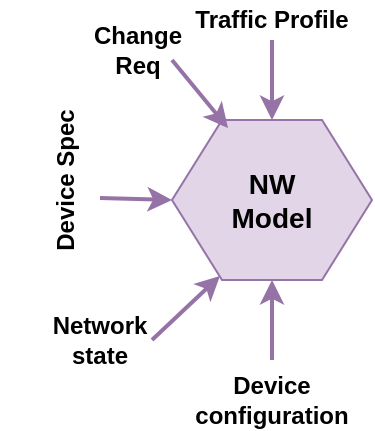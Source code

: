<mxfile version="12.9.10" type="github"><diagram id="h_iw1HLlaXEuXYO7uz63" name="Page-1"><mxGraphModel dx="1353" dy="753" grid="1" gridSize="10" guides="1" tooltips="1" connect="1" arrows="1" fold="1" page="1" pageScale="1" pageWidth="850" pageHeight="1100" math="0" shadow="0"><root><mxCell id="0"/><mxCell id="1" parent="0"/><mxCell id="1ZvdBgC_ewjGmu3FpjU8-2" value="&lt;b style=&quot;font-size: 14px&quot;&gt;NW&lt;br&gt;Model&lt;/b&gt;" style="shape=hexagon;perimeter=hexagonPerimeter2;whiteSpace=wrap;html=1;fillColor=#e1d5e7;strokeColor=#9673a6;" vertex="1" parent="1"><mxGeometry x="150" y="360" width="100" height="80" as="geometry"/></mxCell><mxCell id="1ZvdBgC_ewjGmu3FpjU8-3" value="" style="endArrow=classic;html=1;entryX=0.5;entryY=0;entryDx=0;entryDy=0;fillColor=#e1d5e7;strokeColor=#9673a6;strokeWidth=2;" edge="1" parent="1" target="1ZvdBgC_ewjGmu3FpjU8-2"><mxGeometry width="50" height="50" relative="1" as="geometry"><mxPoint x="200" y="320" as="sourcePoint"/><mxPoint x="480" y="360" as="targetPoint"/></mxGeometry></mxCell><mxCell id="1ZvdBgC_ewjGmu3FpjU8-5" value="&lt;b&gt;Traffic Profile&lt;/b&gt;" style="text;html=1;strokeColor=none;fillColor=none;align=center;verticalAlign=middle;whiteSpace=wrap;rounded=0;" vertex="1" parent="1"><mxGeometry x="150" y="300" width="100" height="20" as="geometry"/></mxCell><mxCell id="1ZvdBgC_ewjGmu3FpjU8-7" value="" style="endArrow=classic;html=1;entryX=0;entryY=0.5;entryDx=0;entryDy=0;fillColor=#e1d5e7;strokeColor=#9673a6;strokeWidth=2;exitX=0.41;exitY=1.35;exitDx=0;exitDy=0;exitPerimeter=0;" edge="1" parent="1" source="1ZvdBgC_ewjGmu3FpjU8-8" target="1ZvdBgC_ewjGmu3FpjU8-2"><mxGeometry width="50" height="50" relative="1" as="geometry"><mxPoint x="120" y="400" as="sourcePoint"/><mxPoint x="320" y="370" as="targetPoint"/></mxGeometry></mxCell><mxCell id="1ZvdBgC_ewjGmu3FpjU8-8" value="&lt;b&gt;Device Spec&lt;/b&gt;" style="text;html=1;strokeColor=none;fillColor=none;align=center;verticalAlign=middle;whiteSpace=wrap;rounded=0;rotation=-90;horizontal=1;textDirection=rtl;" vertex="1" parent="1"><mxGeometry x="47" y="380" width="100" height="20" as="geometry"/></mxCell><mxCell id="1ZvdBgC_ewjGmu3FpjU8-9" value="" style="endArrow=classic;html=1;entryX=0.5;entryY=1;entryDx=0;entryDy=0;fillColor=#e1d5e7;strokeColor=#9673a6;strokeWidth=2;" edge="1" parent="1" target="1ZvdBgC_ewjGmu3FpjU8-2"><mxGeometry width="50" height="50" relative="1" as="geometry"><mxPoint x="200" y="480" as="sourcePoint"/><mxPoint x="199.5" y="500" as="targetPoint"/></mxGeometry></mxCell><mxCell id="1ZvdBgC_ewjGmu3FpjU8-10" value="&lt;b&gt;Device configuration&lt;/b&gt;" style="text;html=1;strokeColor=none;fillColor=none;align=center;verticalAlign=middle;whiteSpace=wrap;rounded=0;" vertex="1" parent="1"><mxGeometry x="150" y="490" width="100" height="20" as="geometry"/></mxCell><mxCell id="1ZvdBgC_ewjGmu3FpjU8-11" value="" style="endArrow=classic;html=1;entryX=0.24;entryY=0.975;entryDx=0;entryDy=0;fillColor=#e1d5e7;strokeColor=#9673a6;strokeWidth=2;entryPerimeter=0;" edge="1" parent="1" target="1ZvdBgC_ewjGmu3FpjU8-2"><mxGeometry width="50" height="50" relative="1" as="geometry"><mxPoint x="140" y="470" as="sourcePoint"/><mxPoint x="280" y="440" as="targetPoint"/></mxGeometry></mxCell><mxCell id="1ZvdBgC_ewjGmu3FpjU8-12" value="&lt;b&gt;Network&lt;br&gt;state&lt;br&gt;&lt;/b&gt;" style="text;html=1;strokeColor=none;fillColor=none;align=center;verticalAlign=middle;whiteSpace=wrap;rounded=0;" vertex="1" parent="1"><mxGeometry x="64" y="460" width="100" height="20" as="geometry"/></mxCell><mxCell id="1ZvdBgC_ewjGmu3FpjU8-13" value="" style="endArrow=classic;html=1;entryX=0.28;entryY=0.05;entryDx=0;entryDy=0;fillColor=#e1d5e7;strokeColor=#9673a6;strokeWidth=2;entryPerimeter=0;" edge="1" parent="1" target="1ZvdBgC_ewjGmu3FpjU8-2"><mxGeometry width="50" height="50" relative="1" as="geometry"><mxPoint x="150" y="330" as="sourcePoint"/><mxPoint x="149" y="350" as="targetPoint"/></mxGeometry></mxCell><mxCell id="1ZvdBgC_ewjGmu3FpjU8-14" value="&lt;b&gt;Change&lt;br&gt;Req&lt;/b&gt;" style="text;html=1;strokeColor=none;fillColor=none;align=center;verticalAlign=middle;whiteSpace=wrap;rounded=0;" vertex="1" parent="1"><mxGeometry x="83" y="315" width="100" height="20" as="geometry"/></mxCell></root></mxGraphModel></diagram></mxfile>